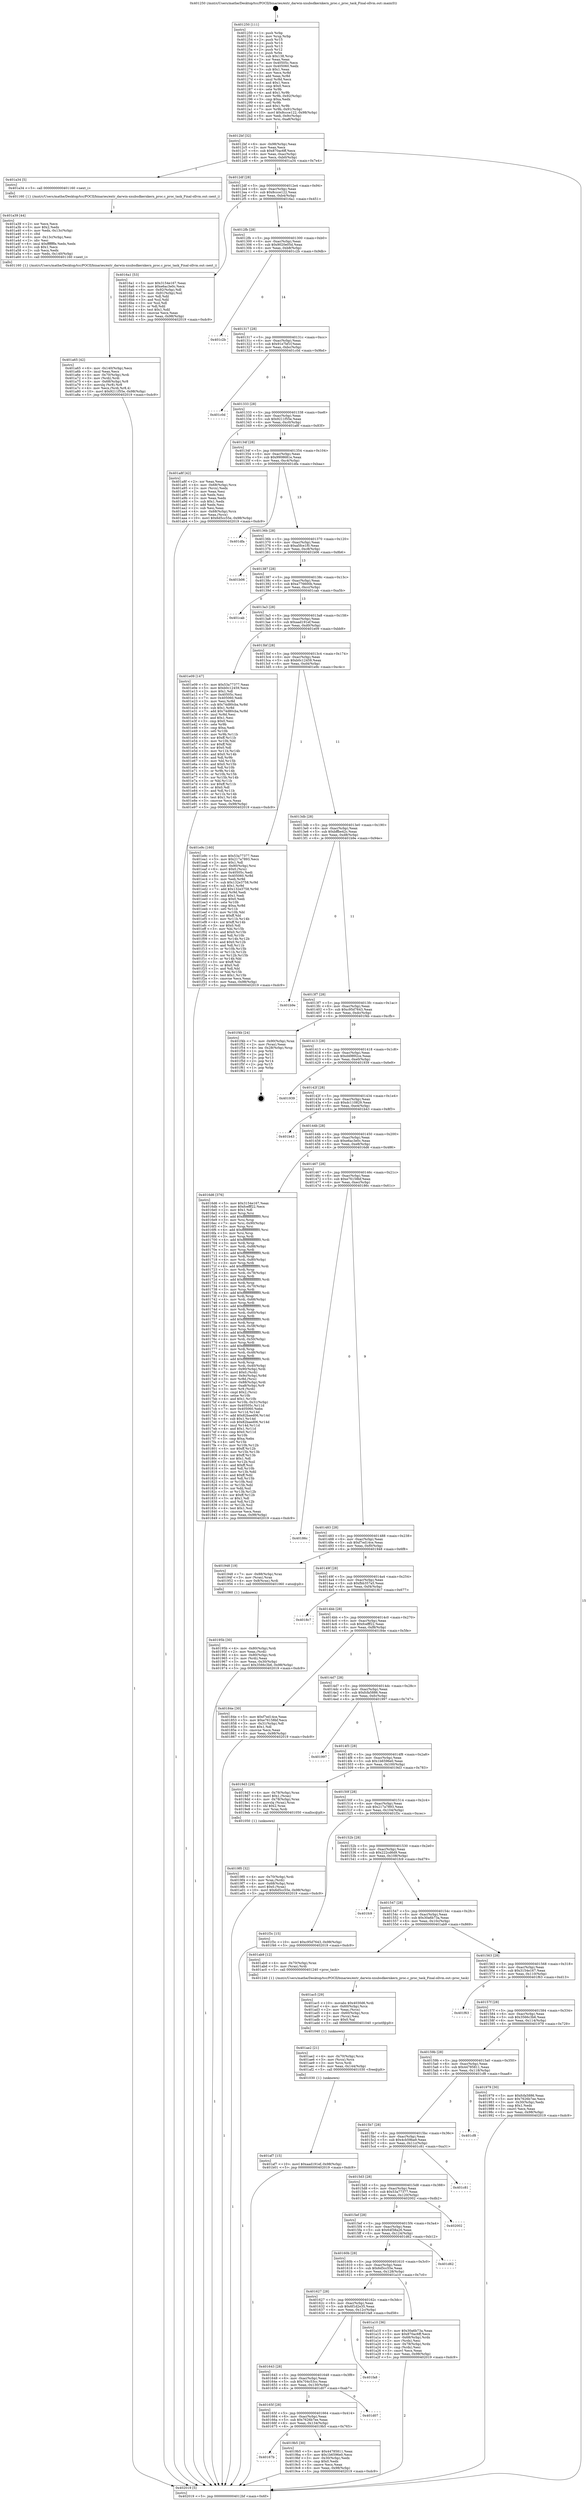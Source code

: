 digraph "0x401250" {
  label = "0x401250 (/mnt/c/Users/mathe/Desktop/tcc/POCII/binaries/extr_darwin-xnubsdkernkern_proc.c_proc_task_Final-ollvm.out::main(0))"
  labelloc = "t"
  node[shape=record]

  Entry [label="",width=0.3,height=0.3,shape=circle,fillcolor=black,style=filled]
  "0x4012bf" [label="{
     0x4012bf [32]\l
     | [instrs]\l
     &nbsp;&nbsp;0x4012bf \<+6\>: mov -0x98(%rbp),%eax\l
     &nbsp;&nbsp;0x4012c5 \<+2\>: mov %eax,%ecx\l
     &nbsp;&nbsp;0x4012c7 \<+6\>: sub $0x870ac6ff,%ecx\l
     &nbsp;&nbsp;0x4012cd \<+6\>: mov %eax,-0xac(%rbp)\l
     &nbsp;&nbsp;0x4012d3 \<+6\>: mov %ecx,-0xb0(%rbp)\l
     &nbsp;&nbsp;0x4012d9 \<+6\>: je 0000000000401a34 \<main+0x7e4\>\l
  }"]
  "0x401a34" [label="{
     0x401a34 [5]\l
     | [instrs]\l
     &nbsp;&nbsp;0x401a34 \<+5\>: call 0000000000401160 \<next_i\>\l
     | [calls]\l
     &nbsp;&nbsp;0x401160 \{1\} (/mnt/c/Users/mathe/Desktop/tcc/POCII/binaries/extr_darwin-xnubsdkernkern_proc.c_proc_task_Final-ollvm.out::next_i)\l
  }"]
  "0x4012df" [label="{
     0x4012df [28]\l
     | [instrs]\l
     &nbsp;&nbsp;0x4012df \<+5\>: jmp 00000000004012e4 \<main+0x94\>\l
     &nbsp;&nbsp;0x4012e4 \<+6\>: mov -0xac(%rbp),%eax\l
     &nbsp;&nbsp;0x4012ea \<+5\>: sub $0x8ccce122,%eax\l
     &nbsp;&nbsp;0x4012ef \<+6\>: mov %eax,-0xb4(%rbp)\l
     &nbsp;&nbsp;0x4012f5 \<+6\>: je 00000000004016a1 \<main+0x451\>\l
  }"]
  Exit [label="",width=0.3,height=0.3,shape=circle,fillcolor=black,style=filled,peripheries=2]
  "0x4016a1" [label="{
     0x4016a1 [53]\l
     | [instrs]\l
     &nbsp;&nbsp;0x4016a1 \<+5\>: mov $0x3154e167,%eax\l
     &nbsp;&nbsp;0x4016a6 \<+5\>: mov $0xe6ac3e0c,%ecx\l
     &nbsp;&nbsp;0x4016ab \<+6\>: mov -0x92(%rbp),%dl\l
     &nbsp;&nbsp;0x4016b1 \<+7\>: mov -0x91(%rbp),%sil\l
     &nbsp;&nbsp;0x4016b8 \<+3\>: mov %dl,%dil\l
     &nbsp;&nbsp;0x4016bb \<+3\>: and %sil,%dil\l
     &nbsp;&nbsp;0x4016be \<+3\>: xor %sil,%dl\l
     &nbsp;&nbsp;0x4016c1 \<+3\>: or %dl,%dil\l
     &nbsp;&nbsp;0x4016c4 \<+4\>: test $0x1,%dil\l
     &nbsp;&nbsp;0x4016c8 \<+3\>: cmovne %ecx,%eax\l
     &nbsp;&nbsp;0x4016cb \<+6\>: mov %eax,-0x98(%rbp)\l
     &nbsp;&nbsp;0x4016d1 \<+5\>: jmp 0000000000402019 \<main+0xdc9\>\l
  }"]
  "0x4012fb" [label="{
     0x4012fb [28]\l
     | [instrs]\l
     &nbsp;&nbsp;0x4012fb \<+5\>: jmp 0000000000401300 \<main+0xb0\>\l
     &nbsp;&nbsp;0x401300 \<+6\>: mov -0xac(%rbp),%eax\l
     &nbsp;&nbsp;0x401306 \<+5\>: sub $0x9020e05d,%eax\l
     &nbsp;&nbsp;0x40130b \<+6\>: mov %eax,-0xb8(%rbp)\l
     &nbsp;&nbsp;0x401311 \<+6\>: je 0000000000401c2b \<main+0x9db\>\l
  }"]
  "0x402019" [label="{
     0x402019 [5]\l
     | [instrs]\l
     &nbsp;&nbsp;0x402019 \<+5\>: jmp 00000000004012bf \<main+0x6f\>\l
  }"]
  "0x401250" [label="{
     0x401250 [111]\l
     | [instrs]\l
     &nbsp;&nbsp;0x401250 \<+1\>: push %rbp\l
     &nbsp;&nbsp;0x401251 \<+3\>: mov %rsp,%rbp\l
     &nbsp;&nbsp;0x401254 \<+2\>: push %r15\l
     &nbsp;&nbsp;0x401256 \<+2\>: push %r14\l
     &nbsp;&nbsp;0x401258 \<+2\>: push %r13\l
     &nbsp;&nbsp;0x40125a \<+2\>: push %r12\l
     &nbsp;&nbsp;0x40125c \<+1\>: push %rbx\l
     &nbsp;&nbsp;0x40125d \<+7\>: sub $0x138,%rsp\l
     &nbsp;&nbsp;0x401264 \<+2\>: xor %eax,%eax\l
     &nbsp;&nbsp;0x401266 \<+7\>: mov 0x40505c,%ecx\l
     &nbsp;&nbsp;0x40126d \<+7\>: mov 0x405060,%edx\l
     &nbsp;&nbsp;0x401274 \<+3\>: sub $0x1,%eax\l
     &nbsp;&nbsp;0x401277 \<+3\>: mov %ecx,%r8d\l
     &nbsp;&nbsp;0x40127a \<+3\>: add %eax,%r8d\l
     &nbsp;&nbsp;0x40127d \<+4\>: imul %r8d,%ecx\l
     &nbsp;&nbsp;0x401281 \<+3\>: and $0x1,%ecx\l
     &nbsp;&nbsp;0x401284 \<+3\>: cmp $0x0,%ecx\l
     &nbsp;&nbsp;0x401287 \<+4\>: sete %r9b\l
     &nbsp;&nbsp;0x40128b \<+4\>: and $0x1,%r9b\l
     &nbsp;&nbsp;0x40128f \<+7\>: mov %r9b,-0x92(%rbp)\l
     &nbsp;&nbsp;0x401296 \<+3\>: cmp $0xa,%edx\l
     &nbsp;&nbsp;0x401299 \<+4\>: setl %r9b\l
     &nbsp;&nbsp;0x40129d \<+4\>: and $0x1,%r9b\l
     &nbsp;&nbsp;0x4012a1 \<+7\>: mov %r9b,-0x91(%rbp)\l
     &nbsp;&nbsp;0x4012a8 \<+10\>: movl $0x8ccce122,-0x98(%rbp)\l
     &nbsp;&nbsp;0x4012b2 \<+6\>: mov %edi,-0x9c(%rbp)\l
     &nbsp;&nbsp;0x4012b8 \<+7\>: mov %rsi,-0xa8(%rbp)\l
  }"]
  "0x401af7" [label="{
     0x401af7 [15]\l
     | [instrs]\l
     &nbsp;&nbsp;0x401af7 \<+10\>: movl $0xaad191ef,-0x98(%rbp)\l
     &nbsp;&nbsp;0x401b01 \<+5\>: jmp 0000000000402019 \<main+0xdc9\>\l
  }"]
  "0x401c2b" [label="{
     0x401c2b\l
  }", style=dashed]
  "0x401317" [label="{
     0x401317 [28]\l
     | [instrs]\l
     &nbsp;&nbsp;0x401317 \<+5\>: jmp 000000000040131c \<main+0xcc\>\l
     &nbsp;&nbsp;0x40131c \<+6\>: mov -0xac(%rbp),%eax\l
     &nbsp;&nbsp;0x401322 \<+5\>: sub $0x91e7bf1f,%eax\l
     &nbsp;&nbsp;0x401327 \<+6\>: mov %eax,-0xbc(%rbp)\l
     &nbsp;&nbsp;0x40132d \<+6\>: je 0000000000401c0d \<main+0x9bd\>\l
  }"]
  "0x401ae2" [label="{
     0x401ae2 [21]\l
     | [instrs]\l
     &nbsp;&nbsp;0x401ae2 \<+4\>: mov -0x70(%rbp),%rcx\l
     &nbsp;&nbsp;0x401ae6 \<+3\>: mov (%rcx),%rcx\l
     &nbsp;&nbsp;0x401ae9 \<+3\>: mov %rcx,%rdi\l
     &nbsp;&nbsp;0x401aec \<+6\>: mov %eax,-0x144(%rbp)\l
     &nbsp;&nbsp;0x401af2 \<+5\>: call 0000000000401030 \<free@plt\>\l
     | [calls]\l
     &nbsp;&nbsp;0x401030 \{1\} (unknown)\l
  }"]
  "0x401c0d" [label="{
     0x401c0d\l
  }", style=dashed]
  "0x401333" [label="{
     0x401333 [28]\l
     | [instrs]\l
     &nbsp;&nbsp;0x401333 \<+5\>: jmp 0000000000401338 \<main+0xe8\>\l
     &nbsp;&nbsp;0x401338 \<+6\>: mov -0xac(%rbp),%eax\l
     &nbsp;&nbsp;0x40133e \<+5\>: sub $0x9211f55e,%eax\l
     &nbsp;&nbsp;0x401343 \<+6\>: mov %eax,-0xc0(%rbp)\l
     &nbsp;&nbsp;0x401349 \<+6\>: je 0000000000401a8f \<main+0x83f\>\l
  }"]
  "0x401ac5" [label="{
     0x401ac5 [29]\l
     | [instrs]\l
     &nbsp;&nbsp;0x401ac5 \<+10\>: movabs $0x4030d6,%rdi\l
     &nbsp;&nbsp;0x401acf \<+4\>: mov -0x60(%rbp),%rcx\l
     &nbsp;&nbsp;0x401ad3 \<+2\>: mov %eax,(%rcx)\l
     &nbsp;&nbsp;0x401ad5 \<+4\>: mov -0x60(%rbp),%rcx\l
     &nbsp;&nbsp;0x401ad9 \<+2\>: mov (%rcx),%esi\l
     &nbsp;&nbsp;0x401adb \<+2\>: mov $0x0,%al\l
     &nbsp;&nbsp;0x401add \<+5\>: call 0000000000401040 \<printf@plt\>\l
     | [calls]\l
     &nbsp;&nbsp;0x401040 \{1\} (unknown)\l
  }"]
  "0x401a8f" [label="{
     0x401a8f [42]\l
     | [instrs]\l
     &nbsp;&nbsp;0x401a8f \<+2\>: xor %eax,%eax\l
     &nbsp;&nbsp;0x401a91 \<+4\>: mov -0x68(%rbp),%rcx\l
     &nbsp;&nbsp;0x401a95 \<+2\>: mov (%rcx),%edx\l
     &nbsp;&nbsp;0x401a97 \<+2\>: mov %eax,%esi\l
     &nbsp;&nbsp;0x401a99 \<+2\>: sub %edx,%esi\l
     &nbsp;&nbsp;0x401a9b \<+2\>: mov %eax,%edx\l
     &nbsp;&nbsp;0x401a9d \<+3\>: sub $0x1,%edx\l
     &nbsp;&nbsp;0x401aa0 \<+2\>: add %edx,%esi\l
     &nbsp;&nbsp;0x401aa2 \<+2\>: sub %esi,%eax\l
     &nbsp;&nbsp;0x401aa4 \<+4\>: mov -0x68(%rbp),%rcx\l
     &nbsp;&nbsp;0x401aa8 \<+2\>: mov %eax,(%rcx)\l
     &nbsp;&nbsp;0x401aaa \<+10\>: movl $0x6d5cc55e,-0x98(%rbp)\l
     &nbsp;&nbsp;0x401ab4 \<+5\>: jmp 0000000000402019 \<main+0xdc9\>\l
  }"]
  "0x40134f" [label="{
     0x40134f [28]\l
     | [instrs]\l
     &nbsp;&nbsp;0x40134f \<+5\>: jmp 0000000000401354 \<main+0x104\>\l
     &nbsp;&nbsp;0x401354 \<+6\>: mov -0xac(%rbp),%eax\l
     &nbsp;&nbsp;0x40135a \<+5\>: sub $0x9908681e,%eax\l
     &nbsp;&nbsp;0x40135f \<+6\>: mov %eax,-0xc4(%rbp)\l
     &nbsp;&nbsp;0x401365 \<+6\>: je 0000000000401dfa \<main+0xbaa\>\l
  }"]
  "0x401a65" [label="{
     0x401a65 [42]\l
     | [instrs]\l
     &nbsp;&nbsp;0x401a65 \<+6\>: mov -0x140(%rbp),%ecx\l
     &nbsp;&nbsp;0x401a6b \<+3\>: imul %eax,%ecx\l
     &nbsp;&nbsp;0x401a6e \<+4\>: mov -0x70(%rbp),%rdi\l
     &nbsp;&nbsp;0x401a72 \<+3\>: mov (%rdi),%rdi\l
     &nbsp;&nbsp;0x401a75 \<+4\>: mov -0x68(%rbp),%r8\l
     &nbsp;&nbsp;0x401a79 \<+3\>: movslq (%r8),%r8\l
     &nbsp;&nbsp;0x401a7c \<+4\>: mov %ecx,(%rdi,%r8,4)\l
     &nbsp;&nbsp;0x401a80 \<+10\>: movl $0x9211f55e,-0x98(%rbp)\l
     &nbsp;&nbsp;0x401a8a \<+5\>: jmp 0000000000402019 \<main+0xdc9\>\l
  }"]
  "0x401dfa" [label="{
     0x401dfa\l
  }", style=dashed]
  "0x40136b" [label="{
     0x40136b [28]\l
     | [instrs]\l
     &nbsp;&nbsp;0x40136b \<+5\>: jmp 0000000000401370 \<main+0x120\>\l
     &nbsp;&nbsp;0x401370 \<+6\>: mov -0xac(%rbp),%eax\l
     &nbsp;&nbsp;0x401376 \<+5\>: sub $0xa5fce1f0,%eax\l
     &nbsp;&nbsp;0x40137b \<+6\>: mov %eax,-0xc8(%rbp)\l
     &nbsp;&nbsp;0x401381 \<+6\>: je 0000000000401b06 \<main+0x8b6\>\l
  }"]
  "0x401a39" [label="{
     0x401a39 [44]\l
     | [instrs]\l
     &nbsp;&nbsp;0x401a39 \<+2\>: xor %ecx,%ecx\l
     &nbsp;&nbsp;0x401a3b \<+5\>: mov $0x2,%edx\l
     &nbsp;&nbsp;0x401a40 \<+6\>: mov %edx,-0x13c(%rbp)\l
     &nbsp;&nbsp;0x401a46 \<+1\>: cltd\l
     &nbsp;&nbsp;0x401a47 \<+6\>: mov -0x13c(%rbp),%esi\l
     &nbsp;&nbsp;0x401a4d \<+2\>: idiv %esi\l
     &nbsp;&nbsp;0x401a4f \<+6\>: imul $0xfffffffe,%edx,%edx\l
     &nbsp;&nbsp;0x401a55 \<+3\>: sub $0x1,%ecx\l
     &nbsp;&nbsp;0x401a58 \<+2\>: sub %ecx,%edx\l
     &nbsp;&nbsp;0x401a5a \<+6\>: mov %edx,-0x140(%rbp)\l
     &nbsp;&nbsp;0x401a60 \<+5\>: call 0000000000401160 \<next_i\>\l
     | [calls]\l
     &nbsp;&nbsp;0x401160 \{1\} (/mnt/c/Users/mathe/Desktop/tcc/POCII/binaries/extr_darwin-xnubsdkernkern_proc.c_proc_task_Final-ollvm.out::next_i)\l
  }"]
  "0x401b06" [label="{
     0x401b06\l
  }", style=dashed]
  "0x401387" [label="{
     0x401387 [28]\l
     | [instrs]\l
     &nbsp;&nbsp;0x401387 \<+5\>: jmp 000000000040138c \<main+0x13c\>\l
     &nbsp;&nbsp;0x40138c \<+6\>: mov -0xac(%rbp),%eax\l
     &nbsp;&nbsp;0x401392 \<+5\>: sub $0xa776600b,%eax\l
     &nbsp;&nbsp;0x401397 \<+6\>: mov %eax,-0xcc(%rbp)\l
     &nbsp;&nbsp;0x40139d \<+6\>: je 0000000000401cab \<main+0xa5b\>\l
  }"]
  "0x4019f0" [label="{
     0x4019f0 [32]\l
     | [instrs]\l
     &nbsp;&nbsp;0x4019f0 \<+4\>: mov -0x70(%rbp),%rdi\l
     &nbsp;&nbsp;0x4019f4 \<+3\>: mov %rax,(%rdi)\l
     &nbsp;&nbsp;0x4019f7 \<+4\>: mov -0x68(%rbp),%rax\l
     &nbsp;&nbsp;0x4019fb \<+6\>: movl $0x0,(%rax)\l
     &nbsp;&nbsp;0x401a01 \<+10\>: movl $0x6d5cc55e,-0x98(%rbp)\l
     &nbsp;&nbsp;0x401a0b \<+5\>: jmp 0000000000402019 \<main+0xdc9\>\l
  }"]
  "0x401cab" [label="{
     0x401cab\l
  }", style=dashed]
  "0x4013a3" [label="{
     0x4013a3 [28]\l
     | [instrs]\l
     &nbsp;&nbsp;0x4013a3 \<+5\>: jmp 00000000004013a8 \<main+0x158\>\l
     &nbsp;&nbsp;0x4013a8 \<+6\>: mov -0xac(%rbp),%eax\l
     &nbsp;&nbsp;0x4013ae \<+5\>: sub $0xaad191ef,%eax\l
     &nbsp;&nbsp;0x4013b3 \<+6\>: mov %eax,-0xd0(%rbp)\l
     &nbsp;&nbsp;0x4013b9 \<+6\>: je 0000000000401e09 \<main+0xbb9\>\l
  }"]
  "0x40167b" [label="{
     0x40167b\l
  }", style=dashed]
  "0x401e09" [label="{
     0x401e09 [147]\l
     | [instrs]\l
     &nbsp;&nbsp;0x401e09 \<+5\>: mov $0x53a77377,%eax\l
     &nbsp;&nbsp;0x401e0e \<+5\>: mov $0xb0c12459,%ecx\l
     &nbsp;&nbsp;0x401e13 \<+2\>: mov $0x1,%dl\l
     &nbsp;&nbsp;0x401e15 \<+7\>: mov 0x40505c,%esi\l
     &nbsp;&nbsp;0x401e1c \<+7\>: mov 0x405060,%edi\l
     &nbsp;&nbsp;0x401e23 \<+3\>: mov %esi,%r8d\l
     &nbsp;&nbsp;0x401e26 \<+7\>: sub $0x74d80cba,%r8d\l
     &nbsp;&nbsp;0x401e2d \<+4\>: sub $0x1,%r8d\l
     &nbsp;&nbsp;0x401e31 \<+7\>: add $0x74d80cba,%r8d\l
     &nbsp;&nbsp;0x401e38 \<+4\>: imul %r8d,%esi\l
     &nbsp;&nbsp;0x401e3c \<+3\>: and $0x1,%esi\l
     &nbsp;&nbsp;0x401e3f \<+3\>: cmp $0x0,%esi\l
     &nbsp;&nbsp;0x401e42 \<+4\>: sete %r9b\l
     &nbsp;&nbsp;0x401e46 \<+3\>: cmp $0xa,%edi\l
     &nbsp;&nbsp;0x401e49 \<+4\>: setl %r10b\l
     &nbsp;&nbsp;0x401e4d \<+3\>: mov %r9b,%r11b\l
     &nbsp;&nbsp;0x401e50 \<+4\>: xor $0xff,%r11b\l
     &nbsp;&nbsp;0x401e54 \<+3\>: mov %r10b,%bl\l
     &nbsp;&nbsp;0x401e57 \<+3\>: xor $0xff,%bl\l
     &nbsp;&nbsp;0x401e5a \<+3\>: xor $0x0,%dl\l
     &nbsp;&nbsp;0x401e5d \<+3\>: mov %r11b,%r14b\l
     &nbsp;&nbsp;0x401e60 \<+4\>: and $0x0,%r14b\l
     &nbsp;&nbsp;0x401e64 \<+3\>: and %dl,%r9b\l
     &nbsp;&nbsp;0x401e67 \<+3\>: mov %bl,%r15b\l
     &nbsp;&nbsp;0x401e6a \<+4\>: and $0x0,%r15b\l
     &nbsp;&nbsp;0x401e6e \<+3\>: and %dl,%r10b\l
     &nbsp;&nbsp;0x401e71 \<+3\>: or %r9b,%r14b\l
     &nbsp;&nbsp;0x401e74 \<+3\>: or %r10b,%r15b\l
     &nbsp;&nbsp;0x401e77 \<+3\>: xor %r15b,%r14b\l
     &nbsp;&nbsp;0x401e7a \<+3\>: or %bl,%r11b\l
     &nbsp;&nbsp;0x401e7d \<+4\>: xor $0xff,%r11b\l
     &nbsp;&nbsp;0x401e81 \<+3\>: or $0x0,%dl\l
     &nbsp;&nbsp;0x401e84 \<+3\>: and %dl,%r11b\l
     &nbsp;&nbsp;0x401e87 \<+3\>: or %r11b,%r14b\l
     &nbsp;&nbsp;0x401e8a \<+4\>: test $0x1,%r14b\l
     &nbsp;&nbsp;0x401e8e \<+3\>: cmovne %ecx,%eax\l
     &nbsp;&nbsp;0x401e91 \<+6\>: mov %eax,-0x98(%rbp)\l
     &nbsp;&nbsp;0x401e97 \<+5\>: jmp 0000000000402019 \<main+0xdc9\>\l
  }"]
  "0x4013bf" [label="{
     0x4013bf [28]\l
     | [instrs]\l
     &nbsp;&nbsp;0x4013bf \<+5\>: jmp 00000000004013c4 \<main+0x174\>\l
     &nbsp;&nbsp;0x4013c4 \<+6\>: mov -0xac(%rbp),%eax\l
     &nbsp;&nbsp;0x4013ca \<+5\>: sub $0xb0c12459,%eax\l
     &nbsp;&nbsp;0x4013cf \<+6\>: mov %eax,-0xd4(%rbp)\l
     &nbsp;&nbsp;0x4013d5 \<+6\>: je 0000000000401e9c \<main+0xc4c\>\l
  }"]
  "0x4019b5" [label="{
     0x4019b5 [30]\l
     | [instrs]\l
     &nbsp;&nbsp;0x4019b5 \<+5\>: mov $0x44785811,%eax\l
     &nbsp;&nbsp;0x4019ba \<+5\>: mov $0x1b6596e0,%ecx\l
     &nbsp;&nbsp;0x4019bf \<+3\>: mov -0x30(%rbp),%edx\l
     &nbsp;&nbsp;0x4019c2 \<+3\>: cmp $0x0,%edx\l
     &nbsp;&nbsp;0x4019c5 \<+3\>: cmove %ecx,%eax\l
     &nbsp;&nbsp;0x4019c8 \<+6\>: mov %eax,-0x98(%rbp)\l
     &nbsp;&nbsp;0x4019ce \<+5\>: jmp 0000000000402019 \<main+0xdc9\>\l
  }"]
  "0x401e9c" [label="{
     0x401e9c [160]\l
     | [instrs]\l
     &nbsp;&nbsp;0x401e9c \<+5\>: mov $0x53a77377,%eax\l
     &nbsp;&nbsp;0x401ea1 \<+5\>: mov $0x217a7893,%ecx\l
     &nbsp;&nbsp;0x401ea6 \<+2\>: mov $0x1,%dl\l
     &nbsp;&nbsp;0x401ea8 \<+7\>: mov -0x90(%rbp),%rsi\l
     &nbsp;&nbsp;0x401eaf \<+6\>: movl $0x0,(%rsi)\l
     &nbsp;&nbsp;0x401eb5 \<+7\>: mov 0x40505c,%edi\l
     &nbsp;&nbsp;0x401ebc \<+8\>: mov 0x405060,%r8d\l
     &nbsp;&nbsp;0x401ec4 \<+3\>: mov %edi,%r9d\l
     &nbsp;&nbsp;0x401ec7 \<+7\>: sub $0x132e3758,%r9d\l
     &nbsp;&nbsp;0x401ece \<+4\>: sub $0x1,%r9d\l
     &nbsp;&nbsp;0x401ed2 \<+7\>: add $0x132e3758,%r9d\l
     &nbsp;&nbsp;0x401ed9 \<+4\>: imul %r9d,%edi\l
     &nbsp;&nbsp;0x401edd \<+3\>: and $0x1,%edi\l
     &nbsp;&nbsp;0x401ee0 \<+3\>: cmp $0x0,%edi\l
     &nbsp;&nbsp;0x401ee3 \<+4\>: sete %r10b\l
     &nbsp;&nbsp;0x401ee7 \<+4\>: cmp $0xa,%r8d\l
     &nbsp;&nbsp;0x401eeb \<+4\>: setl %r11b\l
     &nbsp;&nbsp;0x401eef \<+3\>: mov %r10b,%bl\l
     &nbsp;&nbsp;0x401ef2 \<+3\>: xor $0xff,%bl\l
     &nbsp;&nbsp;0x401ef5 \<+3\>: mov %r11b,%r14b\l
     &nbsp;&nbsp;0x401ef8 \<+4\>: xor $0xff,%r14b\l
     &nbsp;&nbsp;0x401efc \<+3\>: xor $0x0,%dl\l
     &nbsp;&nbsp;0x401eff \<+3\>: mov %bl,%r15b\l
     &nbsp;&nbsp;0x401f02 \<+4\>: and $0x0,%r15b\l
     &nbsp;&nbsp;0x401f06 \<+3\>: and %dl,%r10b\l
     &nbsp;&nbsp;0x401f09 \<+3\>: mov %r14b,%r12b\l
     &nbsp;&nbsp;0x401f0c \<+4\>: and $0x0,%r12b\l
     &nbsp;&nbsp;0x401f10 \<+3\>: and %dl,%r11b\l
     &nbsp;&nbsp;0x401f13 \<+3\>: or %r10b,%r15b\l
     &nbsp;&nbsp;0x401f16 \<+3\>: or %r11b,%r12b\l
     &nbsp;&nbsp;0x401f19 \<+3\>: xor %r12b,%r15b\l
     &nbsp;&nbsp;0x401f1c \<+3\>: or %r14b,%bl\l
     &nbsp;&nbsp;0x401f1f \<+3\>: xor $0xff,%bl\l
     &nbsp;&nbsp;0x401f22 \<+3\>: or $0x0,%dl\l
     &nbsp;&nbsp;0x401f25 \<+2\>: and %dl,%bl\l
     &nbsp;&nbsp;0x401f27 \<+3\>: or %bl,%r15b\l
     &nbsp;&nbsp;0x401f2a \<+4\>: test $0x1,%r15b\l
     &nbsp;&nbsp;0x401f2e \<+3\>: cmovne %ecx,%eax\l
     &nbsp;&nbsp;0x401f31 \<+6\>: mov %eax,-0x98(%rbp)\l
     &nbsp;&nbsp;0x401f37 \<+5\>: jmp 0000000000402019 \<main+0xdc9\>\l
  }"]
  "0x4013db" [label="{
     0x4013db [28]\l
     | [instrs]\l
     &nbsp;&nbsp;0x4013db \<+5\>: jmp 00000000004013e0 \<main+0x190\>\l
     &nbsp;&nbsp;0x4013e0 \<+6\>: mov -0xac(%rbp),%eax\l
     &nbsp;&nbsp;0x4013e6 \<+5\>: sub $0xbffbe42c,%eax\l
     &nbsp;&nbsp;0x4013eb \<+6\>: mov %eax,-0xd8(%rbp)\l
     &nbsp;&nbsp;0x4013f1 \<+6\>: je 0000000000401b9e \<main+0x94e\>\l
  }"]
  "0x40165f" [label="{
     0x40165f [28]\l
     | [instrs]\l
     &nbsp;&nbsp;0x40165f \<+5\>: jmp 0000000000401664 \<main+0x414\>\l
     &nbsp;&nbsp;0x401664 \<+6\>: mov -0xac(%rbp),%eax\l
     &nbsp;&nbsp;0x40166a \<+5\>: sub $0x7626b7ee,%eax\l
     &nbsp;&nbsp;0x40166f \<+6\>: mov %eax,-0x134(%rbp)\l
     &nbsp;&nbsp;0x401675 \<+6\>: je 00000000004019b5 \<main+0x765\>\l
  }"]
  "0x401b9e" [label="{
     0x401b9e\l
  }", style=dashed]
  "0x4013f7" [label="{
     0x4013f7 [28]\l
     | [instrs]\l
     &nbsp;&nbsp;0x4013f7 \<+5\>: jmp 00000000004013fc \<main+0x1ac\>\l
     &nbsp;&nbsp;0x4013fc \<+6\>: mov -0xac(%rbp),%eax\l
     &nbsp;&nbsp;0x401402 \<+5\>: sub $0xc95d7643,%eax\l
     &nbsp;&nbsp;0x401407 \<+6\>: mov %eax,-0xdc(%rbp)\l
     &nbsp;&nbsp;0x40140d \<+6\>: je 0000000000401f4b \<main+0xcfb\>\l
  }"]
  "0x401d07" [label="{
     0x401d07\l
  }", style=dashed]
  "0x401f4b" [label="{
     0x401f4b [24]\l
     | [instrs]\l
     &nbsp;&nbsp;0x401f4b \<+7\>: mov -0x90(%rbp),%rax\l
     &nbsp;&nbsp;0x401f52 \<+2\>: mov (%rax),%eax\l
     &nbsp;&nbsp;0x401f54 \<+4\>: lea -0x28(%rbp),%rsp\l
     &nbsp;&nbsp;0x401f58 \<+1\>: pop %rbx\l
     &nbsp;&nbsp;0x401f59 \<+2\>: pop %r12\l
     &nbsp;&nbsp;0x401f5b \<+2\>: pop %r13\l
     &nbsp;&nbsp;0x401f5d \<+2\>: pop %r14\l
     &nbsp;&nbsp;0x401f5f \<+2\>: pop %r15\l
     &nbsp;&nbsp;0x401f61 \<+1\>: pop %rbp\l
     &nbsp;&nbsp;0x401f62 \<+1\>: ret\l
  }"]
  "0x401413" [label="{
     0x401413 [28]\l
     | [instrs]\l
     &nbsp;&nbsp;0x401413 \<+5\>: jmp 0000000000401418 \<main+0x1c8\>\l
     &nbsp;&nbsp;0x401418 \<+6\>: mov -0xac(%rbp),%eax\l
     &nbsp;&nbsp;0x40141e \<+5\>: sub $0xd49892ce,%eax\l
     &nbsp;&nbsp;0x401423 \<+6\>: mov %eax,-0xe0(%rbp)\l
     &nbsp;&nbsp;0x401429 \<+6\>: je 0000000000401939 \<main+0x6e9\>\l
  }"]
  "0x401643" [label="{
     0x401643 [28]\l
     | [instrs]\l
     &nbsp;&nbsp;0x401643 \<+5\>: jmp 0000000000401648 \<main+0x3f8\>\l
     &nbsp;&nbsp;0x401648 \<+6\>: mov -0xac(%rbp),%eax\l
     &nbsp;&nbsp;0x40164e \<+5\>: sub $0x704c53cc,%eax\l
     &nbsp;&nbsp;0x401653 \<+6\>: mov %eax,-0x130(%rbp)\l
     &nbsp;&nbsp;0x401659 \<+6\>: je 0000000000401d07 \<main+0xab7\>\l
  }"]
  "0x401939" [label="{
     0x401939\l
  }", style=dashed]
  "0x40142f" [label="{
     0x40142f [28]\l
     | [instrs]\l
     &nbsp;&nbsp;0x40142f \<+5\>: jmp 0000000000401434 \<main+0x1e4\>\l
     &nbsp;&nbsp;0x401434 \<+6\>: mov -0xac(%rbp),%eax\l
     &nbsp;&nbsp;0x40143a \<+5\>: sub $0xdc110829,%eax\l
     &nbsp;&nbsp;0x40143f \<+6\>: mov %eax,-0xe4(%rbp)\l
     &nbsp;&nbsp;0x401445 \<+6\>: je 0000000000401b43 \<main+0x8f3\>\l
  }"]
  "0x401fa8" [label="{
     0x401fa8\l
  }", style=dashed]
  "0x401b43" [label="{
     0x401b43\l
  }", style=dashed]
  "0x40144b" [label="{
     0x40144b [28]\l
     | [instrs]\l
     &nbsp;&nbsp;0x40144b \<+5\>: jmp 0000000000401450 \<main+0x200\>\l
     &nbsp;&nbsp;0x401450 \<+6\>: mov -0xac(%rbp),%eax\l
     &nbsp;&nbsp;0x401456 \<+5\>: sub $0xe6ac3e0c,%eax\l
     &nbsp;&nbsp;0x40145b \<+6\>: mov %eax,-0xe8(%rbp)\l
     &nbsp;&nbsp;0x401461 \<+6\>: je 00000000004016d6 \<main+0x486\>\l
  }"]
  "0x401627" [label="{
     0x401627 [28]\l
     | [instrs]\l
     &nbsp;&nbsp;0x401627 \<+5\>: jmp 000000000040162c \<main+0x3dc\>\l
     &nbsp;&nbsp;0x40162c \<+6\>: mov -0xac(%rbp),%eax\l
     &nbsp;&nbsp;0x401632 \<+5\>: sub $0x6f1d2e35,%eax\l
     &nbsp;&nbsp;0x401637 \<+6\>: mov %eax,-0x12c(%rbp)\l
     &nbsp;&nbsp;0x40163d \<+6\>: je 0000000000401fa8 \<main+0xd58\>\l
  }"]
  "0x4016d6" [label="{
     0x4016d6 [376]\l
     | [instrs]\l
     &nbsp;&nbsp;0x4016d6 \<+5\>: mov $0x3154e167,%eax\l
     &nbsp;&nbsp;0x4016db \<+5\>: mov $0xfcefff22,%ecx\l
     &nbsp;&nbsp;0x4016e0 \<+2\>: mov $0x1,%dl\l
     &nbsp;&nbsp;0x4016e2 \<+3\>: mov %rsp,%rsi\l
     &nbsp;&nbsp;0x4016e5 \<+4\>: add $0xfffffffffffffff0,%rsi\l
     &nbsp;&nbsp;0x4016e9 \<+3\>: mov %rsi,%rsp\l
     &nbsp;&nbsp;0x4016ec \<+7\>: mov %rsi,-0x90(%rbp)\l
     &nbsp;&nbsp;0x4016f3 \<+3\>: mov %rsp,%rsi\l
     &nbsp;&nbsp;0x4016f6 \<+4\>: add $0xfffffffffffffff0,%rsi\l
     &nbsp;&nbsp;0x4016fa \<+3\>: mov %rsi,%rsp\l
     &nbsp;&nbsp;0x4016fd \<+3\>: mov %rsp,%rdi\l
     &nbsp;&nbsp;0x401700 \<+4\>: add $0xfffffffffffffff0,%rdi\l
     &nbsp;&nbsp;0x401704 \<+3\>: mov %rdi,%rsp\l
     &nbsp;&nbsp;0x401707 \<+7\>: mov %rdi,-0x88(%rbp)\l
     &nbsp;&nbsp;0x40170e \<+3\>: mov %rsp,%rdi\l
     &nbsp;&nbsp;0x401711 \<+4\>: add $0xfffffffffffffff0,%rdi\l
     &nbsp;&nbsp;0x401715 \<+3\>: mov %rdi,%rsp\l
     &nbsp;&nbsp;0x401718 \<+4\>: mov %rdi,-0x80(%rbp)\l
     &nbsp;&nbsp;0x40171c \<+3\>: mov %rsp,%rdi\l
     &nbsp;&nbsp;0x40171f \<+4\>: add $0xfffffffffffffff0,%rdi\l
     &nbsp;&nbsp;0x401723 \<+3\>: mov %rdi,%rsp\l
     &nbsp;&nbsp;0x401726 \<+4\>: mov %rdi,-0x78(%rbp)\l
     &nbsp;&nbsp;0x40172a \<+3\>: mov %rsp,%rdi\l
     &nbsp;&nbsp;0x40172d \<+4\>: add $0xfffffffffffffff0,%rdi\l
     &nbsp;&nbsp;0x401731 \<+3\>: mov %rdi,%rsp\l
     &nbsp;&nbsp;0x401734 \<+4\>: mov %rdi,-0x70(%rbp)\l
     &nbsp;&nbsp;0x401738 \<+3\>: mov %rsp,%rdi\l
     &nbsp;&nbsp;0x40173b \<+4\>: add $0xfffffffffffffff0,%rdi\l
     &nbsp;&nbsp;0x40173f \<+3\>: mov %rdi,%rsp\l
     &nbsp;&nbsp;0x401742 \<+4\>: mov %rdi,-0x68(%rbp)\l
     &nbsp;&nbsp;0x401746 \<+3\>: mov %rsp,%rdi\l
     &nbsp;&nbsp;0x401749 \<+4\>: add $0xfffffffffffffff0,%rdi\l
     &nbsp;&nbsp;0x40174d \<+3\>: mov %rdi,%rsp\l
     &nbsp;&nbsp;0x401750 \<+4\>: mov %rdi,-0x60(%rbp)\l
     &nbsp;&nbsp;0x401754 \<+3\>: mov %rsp,%rdi\l
     &nbsp;&nbsp;0x401757 \<+4\>: add $0xfffffffffffffff0,%rdi\l
     &nbsp;&nbsp;0x40175b \<+3\>: mov %rdi,%rsp\l
     &nbsp;&nbsp;0x40175e \<+4\>: mov %rdi,-0x58(%rbp)\l
     &nbsp;&nbsp;0x401762 \<+3\>: mov %rsp,%rdi\l
     &nbsp;&nbsp;0x401765 \<+4\>: add $0xfffffffffffffff0,%rdi\l
     &nbsp;&nbsp;0x401769 \<+3\>: mov %rdi,%rsp\l
     &nbsp;&nbsp;0x40176c \<+4\>: mov %rdi,-0x50(%rbp)\l
     &nbsp;&nbsp;0x401770 \<+3\>: mov %rsp,%rdi\l
     &nbsp;&nbsp;0x401773 \<+4\>: add $0xfffffffffffffff0,%rdi\l
     &nbsp;&nbsp;0x401777 \<+3\>: mov %rdi,%rsp\l
     &nbsp;&nbsp;0x40177a \<+4\>: mov %rdi,-0x48(%rbp)\l
     &nbsp;&nbsp;0x40177e \<+3\>: mov %rsp,%rdi\l
     &nbsp;&nbsp;0x401781 \<+4\>: add $0xfffffffffffffff0,%rdi\l
     &nbsp;&nbsp;0x401785 \<+3\>: mov %rdi,%rsp\l
     &nbsp;&nbsp;0x401788 \<+4\>: mov %rdi,-0x40(%rbp)\l
     &nbsp;&nbsp;0x40178c \<+7\>: mov -0x90(%rbp),%rdi\l
     &nbsp;&nbsp;0x401793 \<+6\>: movl $0x0,(%rdi)\l
     &nbsp;&nbsp;0x401799 \<+7\>: mov -0x9c(%rbp),%r8d\l
     &nbsp;&nbsp;0x4017a0 \<+3\>: mov %r8d,(%rsi)\l
     &nbsp;&nbsp;0x4017a3 \<+7\>: mov -0x88(%rbp),%rdi\l
     &nbsp;&nbsp;0x4017aa \<+7\>: mov -0xa8(%rbp),%r9\l
     &nbsp;&nbsp;0x4017b1 \<+3\>: mov %r9,(%rdi)\l
     &nbsp;&nbsp;0x4017b4 \<+3\>: cmpl $0x2,(%rsi)\l
     &nbsp;&nbsp;0x4017b7 \<+4\>: setne %r10b\l
     &nbsp;&nbsp;0x4017bb \<+4\>: and $0x1,%r10b\l
     &nbsp;&nbsp;0x4017bf \<+4\>: mov %r10b,-0x31(%rbp)\l
     &nbsp;&nbsp;0x4017c3 \<+8\>: mov 0x40505c,%r11d\l
     &nbsp;&nbsp;0x4017cb \<+7\>: mov 0x405060,%ebx\l
     &nbsp;&nbsp;0x4017d2 \<+3\>: mov %r11d,%r14d\l
     &nbsp;&nbsp;0x4017d5 \<+7\>: add $0x82baed06,%r14d\l
     &nbsp;&nbsp;0x4017dc \<+4\>: sub $0x1,%r14d\l
     &nbsp;&nbsp;0x4017e0 \<+7\>: sub $0x82baed06,%r14d\l
     &nbsp;&nbsp;0x4017e7 \<+4\>: imul %r14d,%r11d\l
     &nbsp;&nbsp;0x4017eb \<+4\>: and $0x1,%r11d\l
     &nbsp;&nbsp;0x4017ef \<+4\>: cmp $0x0,%r11d\l
     &nbsp;&nbsp;0x4017f3 \<+4\>: sete %r10b\l
     &nbsp;&nbsp;0x4017f7 \<+3\>: cmp $0xa,%ebx\l
     &nbsp;&nbsp;0x4017fa \<+4\>: setl %r15b\l
     &nbsp;&nbsp;0x4017fe \<+3\>: mov %r10b,%r12b\l
     &nbsp;&nbsp;0x401801 \<+4\>: xor $0xff,%r12b\l
     &nbsp;&nbsp;0x401805 \<+3\>: mov %r15b,%r13b\l
     &nbsp;&nbsp;0x401808 \<+4\>: xor $0xff,%r13b\l
     &nbsp;&nbsp;0x40180c \<+3\>: xor $0x1,%dl\l
     &nbsp;&nbsp;0x40180f \<+3\>: mov %r12b,%sil\l
     &nbsp;&nbsp;0x401812 \<+4\>: and $0xff,%sil\l
     &nbsp;&nbsp;0x401816 \<+3\>: and %dl,%r10b\l
     &nbsp;&nbsp;0x401819 \<+3\>: mov %r13b,%dil\l
     &nbsp;&nbsp;0x40181c \<+4\>: and $0xff,%dil\l
     &nbsp;&nbsp;0x401820 \<+3\>: and %dl,%r15b\l
     &nbsp;&nbsp;0x401823 \<+3\>: or %r10b,%sil\l
     &nbsp;&nbsp;0x401826 \<+3\>: or %r15b,%dil\l
     &nbsp;&nbsp;0x401829 \<+3\>: xor %dil,%sil\l
     &nbsp;&nbsp;0x40182c \<+3\>: or %r13b,%r12b\l
     &nbsp;&nbsp;0x40182f \<+4\>: xor $0xff,%r12b\l
     &nbsp;&nbsp;0x401833 \<+3\>: or $0x1,%dl\l
     &nbsp;&nbsp;0x401836 \<+3\>: and %dl,%r12b\l
     &nbsp;&nbsp;0x401839 \<+3\>: or %r12b,%sil\l
     &nbsp;&nbsp;0x40183c \<+4\>: test $0x1,%sil\l
     &nbsp;&nbsp;0x401840 \<+3\>: cmovne %ecx,%eax\l
     &nbsp;&nbsp;0x401843 \<+6\>: mov %eax,-0x98(%rbp)\l
     &nbsp;&nbsp;0x401849 \<+5\>: jmp 0000000000402019 \<main+0xdc9\>\l
  }"]
  "0x401467" [label="{
     0x401467 [28]\l
     | [instrs]\l
     &nbsp;&nbsp;0x401467 \<+5\>: jmp 000000000040146c \<main+0x21c\>\l
     &nbsp;&nbsp;0x40146c \<+6\>: mov -0xac(%rbp),%eax\l
     &nbsp;&nbsp;0x401472 \<+5\>: sub $0xe76158bf,%eax\l
     &nbsp;&nbsp;0x401477 \<+6\>: mov %eax,-0xec(%rbp)\l
     &nbsp;&nbsp;0x40147d \<+6\>: je 000000000040186c \<main+0x61c\>\l
  }"]
  "0x401a10" [label="{
     0x401a10 [36]\l
     | [instrs]\l
     &nbsp;&nbsp;0x401a10 \<+5\>: mov $0x30a6b73a,%eax\l
     &nbsp;&nbsp;0x401a15 \<+5\>: mov $0x870ac6ff,%ecx\l
     &nbsp;&nbsp;0x401a1a \<+4\>: mov -0x68(%rbp),%rdx\l
     &nbsp;&nbsp;0x401a1e \<+2\>: mov (%rdx),%esi\l
     &nbsp;&nbsp;0x401a20 \<+4\>: mov -0x78(%rbp),%rdx\l
     &nbsp;&nbsp;0x401a24 \<+2\>: cmp (%rdx),%esi\l
     &nbsp;&nbsp;0x401a26 \<+3\>: cmovl %ecx,%eax\l
     &nbsp;&nbsp;0x401a29 \<+6\>: mov %eax,-0x98(%rbp)\l
     &nbsp;&nbsp;0x401a2f \<+5\>: jmp 0000000000402019 \<main+0xdc9\>\l
  }"]
  "0x40160b" [label="{
     0x40160b [28]\l
     | [instrs]\l
     &nbsp;&nbsp;0x40160b \<+5\>: jmp 0000000000401610 \<main+0x3c0\>\l
     &nbsp;&nbsp;0x401610 \<+6\>: mov -0xac(%rbp),%eax\l
     &nbsp;&nbsp;0x401616 \<+5\>: sub $0x6d5cc55e,%eax\l
     &nbsp;&nbsp;0x40161b \<+6\>: mov %eax,-0x128(%rbp)\l
     &nbsp;&nbsp;0x401621 \<+6\>: je 0000000000401a10 \<main+0x7c0\>\l
  }"]
  "0x40186c" [label="{
     0x40186c\l
  }", style=dashed]
  "0x401483" [label="{
     0x401483 [28]\l
     | [instrs]\l
     &nbsp;&nbsp;0x401483 \<+5\>: jmp 0000000000401488 \<main+0x238\>\l
     &nbsp;&nbsp;0x401488 \<+6\>: mov -0xac(%rbp),%eax\l
     &nbsp;&nbsp;0x40148e \<+5\>: sub $0xf7ed14ce,%eax\l
     &nbsp;&nbsp;0x401493 \<+6\>: mov %eax,-0xf0(%rbp)\l
     &nbsp;&nbsp;0x401499 \<+6\>: je 0000000000401948 \<main+0x6f8\>\l
  }"]
  "0x401d62" [label="{
     0x401d62\l
  }", style=dashed]
  "0x401948" [label="{
     0x401948 [19]\l
     | [instrs]\l
     &nbsp;&nbsp;0x401948 \<+7\>: mov -0x88(%rbp),%rax\l
     &nbsp;&nbsp;0x40194f \<+3\>: mov (%rax),%rax\l
     &nbsp;&nbsp;0x401952 \<+4\>: mov 0x8(%rax),%rdi\l
     &nbsp;&nbsp;0x401956 \<+5\>: call 0000000000401060 \<atoi@plt\>\l
     | [calls]\l
     &nbsp;&nbsp;0x401060 \{1\} (unknown)\l
  }"]
  "0x40149f" [label="{
     0x40149f [28]\l
     | [instrs]\l
     &nbsp;&nbsp;0x40149f \<+5\>: jmp 00000000004014a4 \<main+0x254\>\l
     &nbsp;&nbsp;0x4014a4 \<+6\>: mov -0xac(%rbp),%eax\l
     &nbsp;&nbsp;0x4014aa \<+5\>: sub $0xfbb357a5,%eax\l
     &nbsp;&nbsp;0x4014af \<+6\>: mov %eax,-0xf4(%rbp)\l
     &nbsp;&nbsp;0x4014b5 \<+6\>: je 00000000004018c7 \<main+0x677\>\l
  }"]
  "0x4015ef" [label="{
     0x4015ef [28]\l
     | [instrs]\l
     &nbsp;&nbsp;0x4015ef \<+5\>: jmp 00000000004015f4 \<main+0x3a4\>\l
     &nbsp;&nbsp;0x4015f4 \<+6\>: mov -0xac(%rbp),%eax\l
     &nbsp;&nbsp;0x4015fa \<+5\>: sub $0x64f38a26,%eax\l
     &nbsp;&nbsp;0x4015ff \<+6\>: mov %eax,-0x124(%rbp)\l
     &nbsp;&nbsp;0x401605 \<+6\>: je 0000000000401d62 \<main+0xb12\>\l
  }"]
  "0x4018c7" [label="{
     0x4018c7\l
  }", style=dashed]
  "0x4014bb" [label="{
     0x4014bb [28]\l
     | [instrs]\l
     &nbsp;&nbsp;0x4014bb \<+5\>: jmp 00000000004014c0 \<main+0x270\>\l
     &nbsp;&nbsp;0x4014c0 \<+6\>: mov -0xac(%rbp),%eax\l
     &nbsp;&nbsp;0x4014c6 \<+5\>: sub $0xfcefff22,%eax\l
     &nbsp;&nbsp;0x4014cb \<+6\>: mov %eax,-0xf8(%rbp)\l
     &nbsp;&nbsp;0x4014d1 \<+6\>: je 000000000040184e \<main+0x5fe\>\l
  }"]
  "0x402002" [label="{
     0x402002\l
  }", style=dashed]
  "0x40184e" [label="{
     0x40184e [30]\l
     | [instrs]\l
     &nbsp;&nbsp;0x40184e \<+5\>: mov $0xf7ed14ce,%eax\l
     &nbsp;&nbsp;0x401853 \<+5\>: mov $0xe76158bf,%ecx\l
     &nbsp;&nbsp;0x401858 \<+3\>: mov -0x31(%rbp),%dl\l
     &nbsp;&nbsp;0x40185b \<+3\>: test $0x1,%dl\l
     &nbsp;&nbsp;0x40185e \<+3\>: cmovne %ecx,%eax\l
     &nbsp;&nbsp;0x401861 \<+6\>: mov %eax,-0x98(%rbp)\l
     &nbsp;&nbsp;0x401867 \<+5\>: jmp 0000000000402019 \<main+0xdc9\>\l
  }"]
  "0x4014d7" [label="{
     0x4014d7 [28]\l
     | [instrs]\l
     &nbsp;&nbsp;0x4014d7 \<+5\>: jmp 00000000004014dc \<main+0x28c\>\l
     &nbsp;&nbsp;0x4014dc \<+6\>: mov -0xac(%rbp),%eax\l
     &nbsp;&nbsp;0x4014e2 \<+5\>: sub $0xfcfa5886,%eax\l
     &nbsp;&nbsp;0x4014e7 \<+6\>: mov %eax,-0xfc(%rbp)\l
     &nbsp;&nbsp;0x4014ed \<+6\>: je 0000000000401997 \<main+0x747\>\l
  }"]
  "0x40195b" [label="{
     0x40195b [30]\l
     | [instrs]\l
     &nbsp;&nbsp;0x40195b \<+4\>: mov -0x80(%rbp),%rdi\l
     &nbsp;&nbsp;0x40195f \<+2\>: mov %eax,(%rdi)\l
     &nbsp;&nbsp;0x401961 \<+4\>: mov -0x80(%rbp),%rdi\l
     &nbsp;&nbsp;0x401965 \<+2\>: mov (%rdi),%eax\l
     &nbsp;&nbsp;0x401967 \<+3\>: mov %eax,-0x30(%rbp)\l
     &nbsp;&nbsp;0x40196a \<+10\>: movl $0x3566c3b6,-0x98(%rbp)\l
     &nbsp;&nbsp;0x401974 \<+5\>: jmp 0000000000402019 \<main+0xdc9\>\l
  }"]
  "0x4015d3" [label="{
     0x4015d3 [28]\l
     | [instrs]\l
     &nbsp;&nbsp;0x4015d3 \<+5\>: jmp 00000000004015d8 \<main+0x388\>\l
     &nbsp;&nbsp;0x4015d8 \<+6\>: mov -0xac(%rbp),%eax\l
     &nbsp;&nbsp;0x4015de \<+5\>: sub $0x53a77377,%eax\l
     &nbsp;&nbsp;0x4015e3 \<+6\>: mov %eax,-0x120(%rbp)\l
     &nbsp;&nbsp;0x4015e9 \<+6\>: je 0000000000402002 \<main+0xdb2\>\l
  }"]
  "0x401997" [label="{
     0x401997\l
  }", style=dashed]
  "0x4014f3" [label="{
     0x4014f3 [28]\l
     | [instrs]\l
     &nbsp;&nbsp;0x4014f3 \<+5\>: jmp 00000000004014f8 \<main+0x2a8\>\l
     &nbsp;&nbsp;0x4014f8 \<+6\>: mov -0xac(%rbp),%eax\l
     &nbsp;&nbsp;0x4014fe \<+5\>: sub $0x1b6596e0,%eax\l
     &nbsp;&nbsp;0x401503 \<+6\>: mov %eax,-0x100(%rbp)\l
     &nbsp;&nbsp;0x401509 \<+6\>: je 00000000004019d3 \<main+0x783\>\l
  }"]
  "0x401c81" [label="{
     0x401c81\l
  }", style=dashed]
  "0x4019d3" [label="{
     0x4019d3 [29]\l
     | [instrs]\l
     &nbsp;&nbsp;0x4019d3 \<+4\>: mov -0x78(%rbp),%rax\l
     &nbsp;&nbsp;0x4019d7 \<+6\>: movl $0x1,(%rax)\l
     &nbsp;&nbsp;0x4019dd \<+4\>: mov -0x78(%rbp),%rax\l
     &nbsp;&nbsp;0x4019e1 \<+3\>: movslq (%rax),%rax\l
     &nbsp;&nbsp;0x4019e4 \<+4\>: shl $0x2,%rax\l
     &nbsp;&nbsp;0x4019e8 \<+3\>: mov %rax,%rdi\l
     &nbsp;&nbsp;0x4019eb \<+5\>: call 0000000000401050 \<malloc@plt\>\l
     | [calls]\l
     &nbsp;&nbsp;0x401050 \{1\} (unknown)\l
  }"]
  "0x40150f" [label="{
     0x40150f [28]\l
     | [instrs]\l
     &nbsp;&nbsp;0x40150f \<+5\>: jmp 0000000000401514 \<main+0x2c4\>\l
     &nbsp;&nbsp;0x401514 \<+6\>: mov -0xac(%rbp),%eax\l
     &nbsp;&nbsp;0x40151a \<+5\>: sub $0x217a7893,%eax\l
     &nbsp;&nbsp;0x40151f \<+6\>: mov %eax,-0x104(%rbp)\l
     &nbsp;&nbsp;0x401525 \<+6\>: je 0000000000401f3c \<main+0xcec\>\l
  }"]
  "0x4015b7" [label="{
     0x4015b7 [28]\l
     | [instrs]\l
     &nbsp;&nbsp;0x4015b7 \<+5\>: jmp 00000000004015bc \<main+0x36c\>\l
     &nbsp;&nbsp;0x4015bc \<+6\>: mov -0xac(%rbp),%eax\l
     &nbsp;&nbsp;0x4015c2 \<+5\>: sub $0x4cb59ba9,%eax\l
     &nbsp;&nbsp;0x4015c7 \<+6\>: mov %eax,-0x11c(%rbp)\l
     &nbsp;&nbsp;0x4015cd \<+6\>: je 0000000000401c81 \<main+0xa31\>\l
  }"]
  "0x401f3c" [label="{
     0x401f3c [15]\l
     | [instrs]\l
     &nbsp;&nbsp;0x401f3c \<+10\>: movl $0xc95d7643,-0x98(%rbp)\l
     &nbsp;&nbsp;0x401f46 \<+5\>: jmp 0000000000402019 \<main+0xdc9\>\l
  }"]
  "0x40152b" [label="{
     0x40152b [28]\l
     | [instrs]\l
     &nbsp;&nbsp;0x40152b \<+5\>: jmp 0000000000401530 \<main+0x2e0\>\l
     &nbsp;&nbsp;0x401530 \<+6\>: mov -0xac(%rbp),%eax\l
     &nbsp;&nbsp;0x401536 \<+5\>: sub $0x222cd6d9,%eax\l
     &nbsp;&nbsp;0x40153b \<+6\>: mov %eax,-0x108(%rbp)\l
     &nbsp;&nbsp;0x401541 \<+6\>: je 0000000000401fc9 \<main+0xd79\>\l
  }"]
  "0x401cf8" [label="{
     0x401cf8\l
  }", style=dashed]
  "0x401fc9" [label="{
     0x401fc9\l
  }", style=dashed]
  "0x401547" [label="{
     0x401547 [28]\l
     | [instrs]\l
     &nbsp;&nbsp;0x401547 \<+5\>: jmp 000000000040154c \<main+0x2fc\>\l
     &nbsp;&nbsp;0x40154c \<+6\>: mov -0xac(%rbp),%eax\l
     &nbsp;&nbsp;0x401552 \<+5\>: sub $0x30a6b73a,%eax\l
     &nbsp;&nbsp;0x401557 \<+6\>: mov %eax,-0x10c(%rbp)\l
     &nbsp;&nbsp;0x40155d \<+6\>: je 0000000000401ab9 \<main+0x869\>\l
  }"]
  "0x40159b" [label="{
     0x40159b [28]\l
     | [instrs]\l
     &nbsp;&nbsp;0x40159b \<+5\>: jmp 00000000004015a0 \<main+0x350\>\l
     &nbsp;&nbsp;0x4015a0 \<+6\>: mov -0xac(%rbp),%eax\l
     &nbsp;&nbsp;0x4015a6 \<+5\>: sub $0x44785811,%eax\l
     &nbsp;&nbsp;0x4015ab \<+6\>: mov %eax,-0x118(%rbp)\l
     &nbsp;&nbsp;0x4015b1 \<+6\>: je 0000000000401cf8 \<main+0xaa8\>\l
  }"]
  "0x401ab9" [label="{
     0x401ab9 [12]\l
     | [instrs]\l
     &nbsp;&nbsp;0x401ab9 \<+4\>: mov -0x70(%rbp),%rax\l
     &nbsp;&nbsp;0x401abd \<+3\>: mov (%rax),%rdi\l
     &nbsp;&nbsp;0x401ac0 \<+5\>: call 0000000000401240 \<proc_task\>\l
     | [calls]\l
     &nbsp;&nbsp;0x401240 \{1\} (/mnt/c/Users/mathe/Desktop/tcc/POCII/binaries/extr_darwin-xnubsdkernkern_proc.c_proc_task_Final-ollvm.out::proc_task)\l
  }"]
  "0x401563" [label="{
     0x401563 [28]\l
     | [instrs]\l
     &nbsp;&nbsp;0x401563 \<+5\>: jmp 0000000000401568 \<main+0x318\>\l
     &nbsp;&nbsp;0x401568 \<+6\>: mov -0xac(%rbp),%eax\l
     &nbsp;&nbsp;0x40156e \<+5\>: sub $0x3154e167,%eax\l
     &nbsp;&nbsp;0x401573 \<+6\>: mov %eax,-0x110(%rbp)\l
     &nbsp;&nbsp;0x401579 \<+6\>: je 0000000000401f63 \<main+0xd13\>\l
  }"]
  "0x401979" [label="{
     0x401979 [30]\l
     | [instrs]\l
     &nbsp;&nbsp;0x401979 \<+5\>: mov $0xfcfa5886,%eax\l
     &nbsp;&nbsp;0x40197e \<+5\>: mov $0x7626b7ee,%ecx\l
     &nbsp;&nbsp;0x401983 \<+3\>: mov -0x30(%rbp),%edx\l
     &nbsp;&nbsp;0x401986 \<+3\>: cmp $0x1,%edx\l
     &nbsp;&nbsp;0x401989 \<+3\>: cmovl %ecx,%eax\l
     &nbsp;&nbsp;0x40198c \<+6\>: mov %eax,-0x98(%rbp)\l
     &nbsp;&nbsp;0x401992 \<+5\>: jmp 0000000000402019 \<main+0xdc9\>\l
  }"]
  "0x401f63" [label="{
     0x401f63\l
  }", style=dashed]
  "0x40157f" [label="{
     0x40157f [28]\l
     | [instrs]\l
     &nbsp;&nbsp;0x40157f \<+5\>: jmp 0000000000401584 \<main+0x334\>\l
     &nbsp;&nbsp;0x401584 \<+6\>: mov -0xac(%rbp),%eax\l
     &nbsp;&nbsp;0x40158a \<+5\>: sub $0x3566c3b6,%eax\l
     &nbsp;&nbsp;0x40158f \<+6\>: mov %eax,-0x114(%rbp)\l
     &nbsp;&nbsp;0x401595 \<+6\>: je 0000000000401979 \<main+0x729\>\l
  }"]
  Entry -> "0x401250" [label=" 1"]
  "0x4012bf" -> "0x401a34" [label=" 1"]
  "0x4012bf" -> "0x4012df" [label=" 15"]
  "0x401f4b" -> Exit [label=" 1"]
  "0x4012df" -> "0x4016a1" [label=" 1"]
  "0x4012df" -> "0x4012fb" [label=" 14"]
  "0x4016a1" -> "0x402019" [label=" 1"]
  "0x401250" -> "0x4012bf" [label=" 1"]
  "0x402019" -> "0x4012bf" [label=" 15"]
  "0x401f3c" -> "0x402019" [label=" 1"]
  "0x4012fb" -> "0x401c2b" [label=" 0"]
  "0x4012fb" -> "0x401317" [label=" 14"]
  "0x401e9c" -> "0x402019" [label=" 1"]
  "0x401317" -> "0x401c0d" [label=" 0"]
  "0x401317" -> "0x401333" [label=" 14"]
  "0x401e09" -> "0x402019" [label=" 1"]
  "0x401333" -> "0x401a8f" [label=" 1"]
  "0x401333" -> "0x40134f" [label=" 13"]
  "0x401af7" -> "0x402019" [label=" 1"]
  "0x40134f" -> "0x401dfa" [label=" 0"]
  "0x40134f" -> "0x40136b" [label=" 13"]
  "0x401ae2" -> "0x401af7" [label=" 1"]
  "0x40136b" -> "0x401b06" [label=" 0"]
  "0x40136b" -> "0x401387" [label=" 13"]
  "0x401ac5" -> "0x401ae2" [label=" 1"]
  "0x401387" -> "0x401cab" [label=" 0"]
  "0x401387" -> "0x4013a3" [label=" 13"]
  "0x401ab9" -> "0x401ac5" [label=" 1"]
  "0x4013a3" -> "0x401e09" [label=" 1"]
  "0x4013a3" -> "0x4013bf" [label=" 12"]
  "0x401a8f" -> "0x402019" [label=" 1"]
  "0x4013bf" -> "0x401e9c" [label=" 1"]
  "0x4013bf" -> "0x4013db" [label=" 11"]
  "0x401a65" -> "0x402019" [label=" 1"]
  "0x4013db" -> "0x401b9e" [label=" 0"]
  "0x4013db" -> "0x4013f7" [label=" 11"]
  "0x401a34" -> "0x401a39" [label=" 1"]
  "0x4013f7" -> "0x401f4b" [label=" 1"]
  "0x4013f7" -> "0x401413" [label=" 10"]
  "0x401a10" -> "0x402019" [label=" 2"]
  "0x401413" -> "0x401939" [label=" 0"]
  "0x401413" -> "0x40142f" [label=" 10"]
  "0x4019d3" -> "0x4019f0" [label=" 1"]
  "0x40142f" -> "0x401b43" [label=" 0"]
  "0x40142f" -> "0x40144b" [label=" 10"]
  "0x4019b5" -> "0x402019" [label=" 1"]
  "0x40144b" -> "0x4016d6" [label=" 1"]
  "0x40144b" -> "0x401467" [label=" 9"]
  "0x40165f" -> "0x4019b5" [label=" 1"]
  "0x4016d6" -> "0x402019" [label=" 1"]
  "0x401a39" -> "0x401a65" [label=" 1"]
  "0x401467" -> "0x40186c" [label=" 0"]
  "0x401467" -> "0x401483" [label=" 9"]
  "0x401643" -> "0x401d07" [label=" 0"]
  "0x401483" -> "0x401948" [label=" 1"]
  "0x401483" -> "0x40149f" [label=" 8"]
  "0x4019f0" -> "0x402019" [label=" 1"]
  "0x40149f" -> "0x4018c7" [label=" 0"]
  "0x40149f" -> "0x4014bb" [label=" 8"]
  "0x401627" -> "0x401fa8" [label=" 0"]
  "0x4014bb" -> "0x40184e" [label=" 1"]
  "0x4014bb" -> "0x4014d7" [label=" 7"]
  "0x40184e" -> "0x402019" [label=" 1"]
  "0x401948" -> "0x40195b" [label=" 1"]
  "0x40195b" -> "0x402019" [label=" 1"]
  "0x40165f" -> "0x40167b" [label=" 0"]
  "0x4014d7" -> "0x401997" [label=" 0"]
  "0x4014d7" -> "0x4014f3" [label=" 7"]
  "0x40160b" -> "0x401a10" [label=" 2"]
  "0x4014f3" -> "0x4019d3" [label=" 1"]
  "0x4014f3" -> "0x40150f" [label=" 6"]
  "0x401643" -> "0x40165f" [label=" 1"]
  "0x40150f" -> "0x401f3c" [label=" 1"]
  "0x40150f" -> "0x40152b" [label=" 5"]
  "0x4015ef" -> "0x401d62" [label=" 0"]
  "0x40152b" -> "0x401fc9" [label=" 0"]
  "0x40152b" -> "0x401547" [label=" 5"]
  "0x401627" -> "0x401643" [label=" 1"]
  "0x401547" -> "0x401ab9" [label=" 1"]
  "0x401547" -> "0x401563" [label=" 4"]
  "0x4015d3" -> "0x402002" [label=" 0"]
  "0x401563" -> "0x401f63" [label=" 0"]
  "0x401563" -> "0x40157f" [label=" 4"]
  "0x40160b" -> "0x401627" [label=" 1"]
  "0x40157f" -> "0x401979" [label=" 1"]
  "0x40157f" -> "0x40159b" [label=" 3"]
  "0x401979" -> "0x402019" [label=" 1"]
  "0x4015d3" -> "0x4015ef" [label=" 3"]
  "0x40159b" -> "0x401cf8" [label=" 0"]
  "0x40159b" -> "0x4015b7" [label=" 3"]
  "0x4015ef" -> "0x40160b" [label=" 3"]
  "0x4015b7" -> "0x401c81" [label=" 0"]
  "0x4015b7" -> "0x4015d3" [label=" 3"]
}

